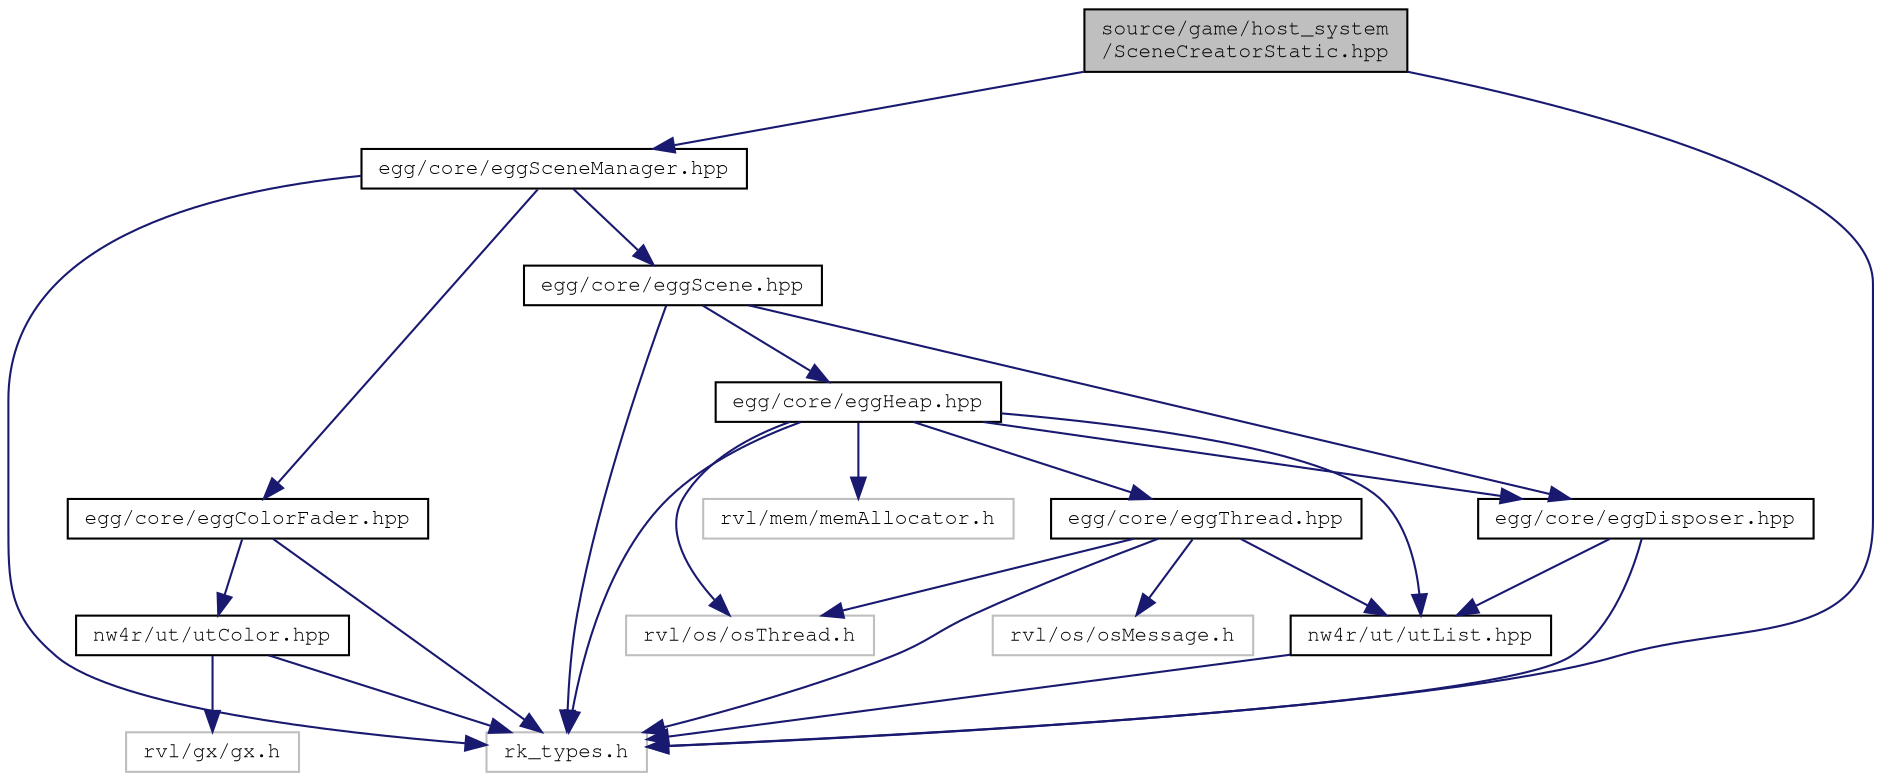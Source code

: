 digraph "source/game/host_system/SceneCreatorStatic.hpp"
{
 // LATEX_PDF_SIZE
  edge [fontname="FreeMono",fontsize="10",labelfontname="FreeMono",labelfontsize="10"];
  node [fontname="FreeMono",fontsize="10",shape=record];
  Node1 [label="source/game/host_system\l/SceneCreatorStatic.hpp",height=0.2,width=0.4,color="black", fillcolor="grey75", style="filled", fontcolor="black",tooltip="Static scene creator starts the boostrap scene."];
  Node1 -> Node2 [color="midnightblue",fontsize="10",style="solid",fontname="FreeMono"];
  Node2 [label="egg/core/eggSceneManager.hpp",height=0.2,width=0.4,color="black", fillcolor="white", style="filled",URL="$egg_scene_manager_8hpp_source.html",tooltip=" "];
  Node2 -> Node3 [color="midnightblue",fontsize="10",style="solid",fontname="FreeMono"];
  Node3 [label="egg/core/eggColorFader.hpp",height=0.2,width=0.4,color="black", fillcolor="white", style="filled",URL="$egg_color_fader_8hpp_source.html",tooltip=" "];
  Node3 -> Node4 [color="midnightblue",fontsize="10",style="solid",fontname="FreeMono"];
  Node4 [label="rk_types.h",height=0.2,width=0.4,color="grey75", fillcolor="white", style="filled",tooltip=" "];
  Node3 -> Node5 [color="midnightblue",fontsize="10",style="solid",fontname="FreeMono"];
  Node5 [label="nw4r/ut/utColor.hpp",height=0.2,width=0.4,color="black", fillcolor="white", style="filled",URL="$ut_color_8hpp_source.html",tooltip=" "];
  Node5 -> Node4 [color="midnightblue",fontsize="10",style="solid",fontname="FreeMono"];
  Node5 -> Node6 [color="midnightblue",fontsize="10",style="solid",fontname="FreeMono"];
  Node6 [label="rvl/gx/gx.h",height=0.2,width=0.4,color="grey75", fillcolor="white", style="filled",tooltip=" "];
  Node2 -> Node7 [color="midnightblue",fontsize="10",style="solid",fontname="FreeMono"];
  Node7 [label="egg/core/eggScene.hpp",height=0.2,width=0.4,color="black", fillcolor="white", style="filled",URL="$egg_scene_8hpp.html",tooltip="TODO."];
  Node7 -> Node8 [color="midnightblue",fontsize="10",style="solid",fontname="FreeMono"];
  Node8 [label="egg/core/eggDisposer.hpp",height=0.2,width=0.4,color="black", fillcolor="white", style="filled",URL="$egg_disposer_8hpp.html",tooltip="Headers for EGG::Disposer."];
  Node8 -> Node9 [color="midnightblue",fontsize="10",style="solid",fontname="FreeMono"];
  Node9 [label="nw4r/ut/utList.hpp",height=0.2,width=0.4,color="black", fillcolor="white", style="filled",URL="$ut_list_8hpp_source.html",tooltip=" "];
  Node9 -> Node4 [color="midnightblue",fontsize="10",style="solid",fontname="FreeMono"];
  Node8 -> Node4 [color="midnightblue",fontsize="10",style="solid",fontname="FreeMono"];
  Node7 -> Node10 [color="midnightblue",fontsize="10",style="solid",fontname="FreeMono"];
  Node10 [label="egg/core/eggHeap.hpp",height=0.2,width=0.4,color="black", fillcolor="white", style="filled",URL="$egg_heap_8hpp.html",tooltip="Base Heap class."];
  Node10 -> Node8 [color="midnightblue",fontsize="10",style="solid",fontname="FreeMono"];
  Node10 -> Node9 [color="midnightblue",fontsize="10",style="solid",fontname="FreeMono"];
  Node10 -> Node4 [color="midnightblue",fontsize="10",style="solid",fontname="FreeMono"];
  Node10 -> Node11 [color="midnightblue",fontsize="10",style="solid",fontname="FreeMono"];
  Node11 [label="rvl/os/osThread.h",height=0.2,width=0.4,color="grey75", fillcolor="white", style="filled",tooltip=" "];
  Node10 -> Node12 [color="midnightblue",fontsize="10",style="solid",fontname="FreeMono"];
  Node12 [label="egg/core/eggThread.hpp",height=0.2,width=0.4,color="black", fillcolor="white", style="filled",URL="$egg_thread_8hpp.html",tooltip="Thread class for extending."];
  Node12 -> Node9 [color="midnightblue",fontsize="10",style="solid",fontname="FreeMono"];
  Node12 -> Node4 [color="midnightblue",fontsize="10",style="solid",fontname="FreeMono"];
  Node12 -> Node13 [color="midnightblue",fontsize="10",style="solid",fontname="FreeMono"];
  Node13 [label="rvl/os/osMessage.h",height=0.2,width=0.4,color="grey75", fillcolor="white", style="filled",tooltip=" "];
  Node12 -> Node11 [color="midnightblue",fontsize="10",style="solid",fontname="FreeMono"];
  Node10 -> Node14 [color="midnightblue",fontsize="10",style="solid",fontname="FreeMono"];
  Node14 [label="rvl/mem/memAllocator.h",height=0.2,width=0.4,color="grey75", fillcolor="white", style="filled",tooltip=" "];
  Node7 -> Node4 [color="midnightblue",fontsize="10",style="solid",fontname="FreeMono"];
  Node2 -> Node4 [color="midnightblue",fontsize="10",style="solid",fontname="FreeMono"];
  Node1 -> Node4 [color="midnightblue",fontsize="10",style="solid",fontname="FreeMono"];
}
